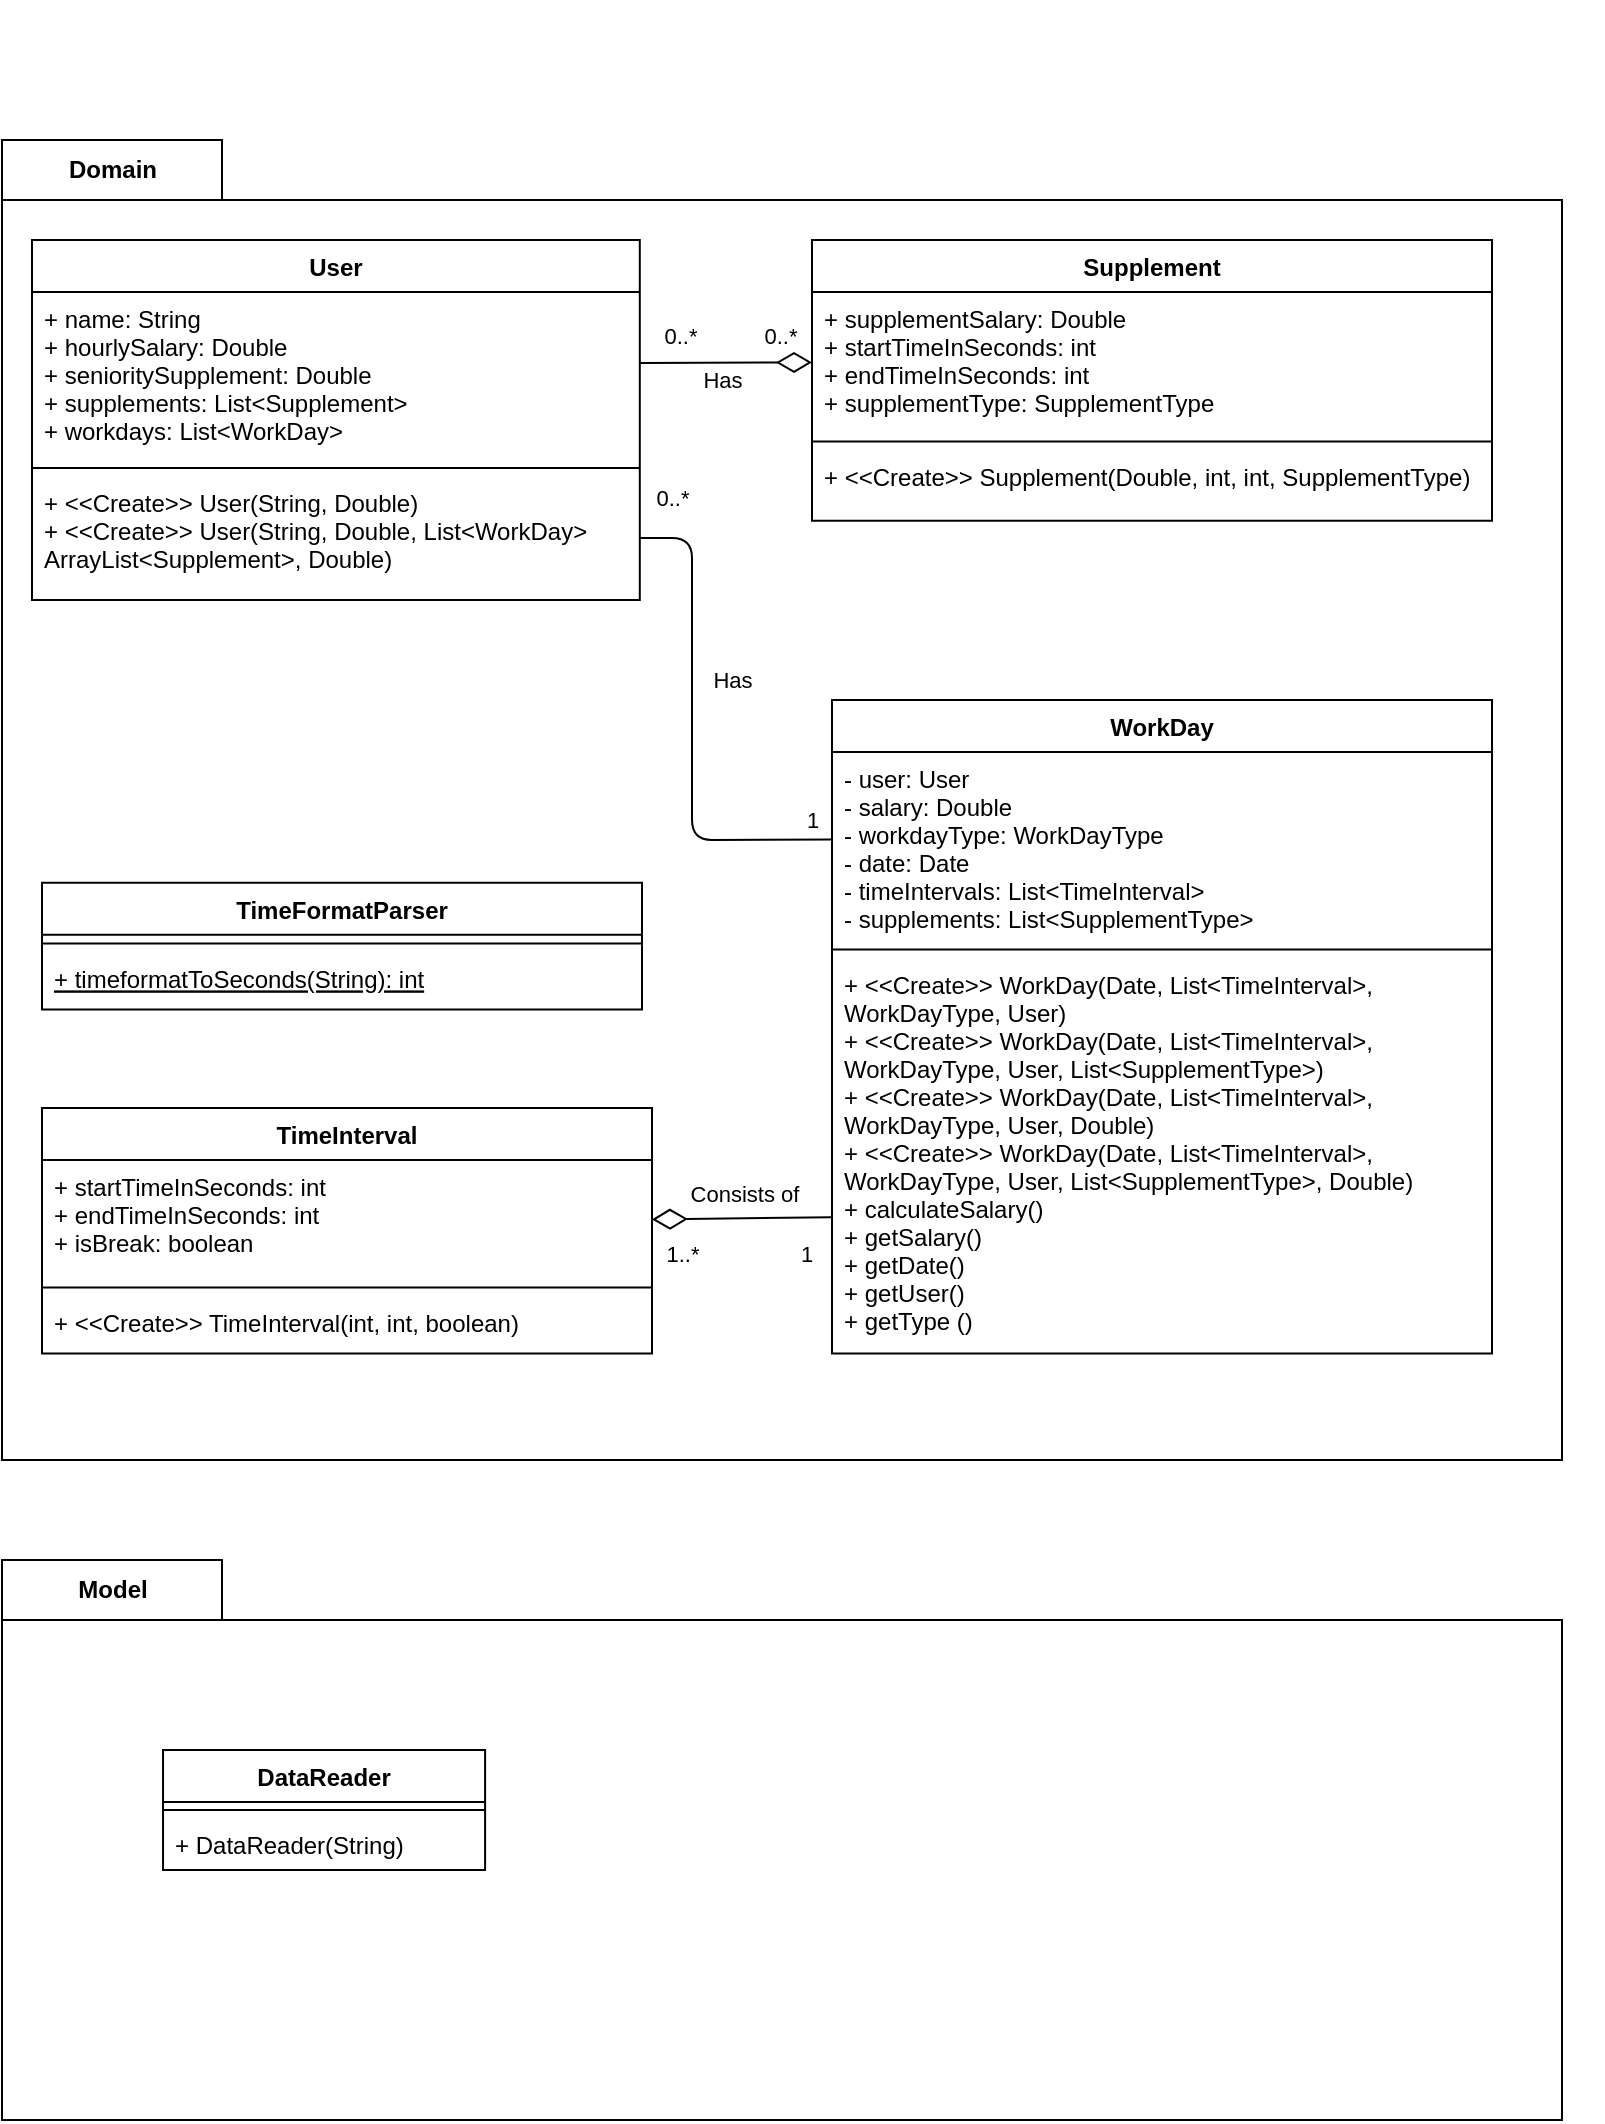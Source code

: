 <mxfile scale="1" border="10">
    <diagram id="Frq4URAc4n9S_q0fajzb" name="Page-1">
        <mxGraphModel dx="1755" dy="1127" grid="1" gridSize="10" guides="1" tooltips="1" connect="1" arrows="1" fold="1" page="1" pageScale="1" pageWidth="850" pageHeight="1100" math="0" shadow="0">
            <root>
                <mxCell id="0"/>
                <mxCell id="1" parent="0"/>
                <mxCell id="7" value="Domain" style="shape=folder;fontStyle=1;tabWidth=110;tabHeight=30;tabPosition=left;html=1;boundedLbl=1;labelInHeader=1;container=1;collapsible=0;" parent="1" vertex="1">
                    <mxGeometry x="20" y="40" width="780" height="660" as="geometry"/>
                </mxCell>
                <mxCell id="8" value="" style="html=1;strokeColor=none;resizeWidth=1;resizeHeight=1;fillColor=none;part=1;connectable=0;allowArrows=0;deletable=0;" parent="7" vertex="1">
                    <mxGeometry width="800.26" height="627" relative="1" as="geometry">
                        <mxPoint y="30" as="offset"/>
                    </mxGeometry>
                </mxCell>
                <mxCell id="38" value="0..*" style="edgeLabel;html=1;align=center;verticalAlign=middle;resizable=0;points=[];" parent="7" vertex="1" connectable="0">
                    <mxGeometry x="350.0" y="-69.998" as="geometry">
                        <mxPoint x="39" y="168" as="offset"/>
                    </mxGeometry>
                </mxCell>
                <mxCell id="50" value="Has" style="edgeLabel;html=1;align=center;verticalAlign=middle;resizable=0;points=[];" parent="7" vertex="1" connectable="0">
                    <mxGeometry x="415" y="130.002" as="geometry">
                        <mxPoint x="-50" y="140" as="offset"/>
                    </mxGeometry>
                </mxCell>
                <mxCell id="59" value="TimeFormatParser" style="swimlane;fontStyle=1;align=center;verticalAlign=top;childLayout=stackLayout;horizontal=1;startSize=26;horizontalStack=0;resizeParent=1;resizeParentMax=0;resizeLast=0;collapsible=1;marginBottom=0;" parent="7" vertex="1">
                    <mxGeometry x="20" y="371.4" width="300" height="63.4" as="geometry"/>
                </mxCell>
                <mxCell id="61" value="" style="line;strokeWidth=1;fillColor=none;align=left;verticalAlign=middle;spacingTop=-1;spacingLeft=3;spacingRight=3;rotatable=0;labelPosition=right;points=[];portConstraint=eastwest;strokeColor=inherit;" parent="59" vertex="1">
                    <mxGeometry y="26" width="300" height="8.8" as="geometry"/>
                </mxCell>
                <mxCell id="62" value="+ timeformatToSeconds(String): int" style="text;strokeColor=none;fillColor=none;align=left;verticalAlign=top;spacingLeft=4;spacingRight=4;overflow=hidden;rotatable=0;points=[[0,0.5],[1,0.5]];portConstraint=eastwest;fontStyle=4" parent="59" vertex="1">
                    <mxGeometry y="34.8" width="300" height="28.6" as="geometry"/>
                </mxCell>
                <mxCell id="69" style="edgeStyle=none;html=1;exitX=-0.001;exitY=0.655;exitDx=0;exitDy=0;entryX=1;entryY=0.5;entryDx=0;entryDy=0;exitPerimeter=0;endArrow=diamondThin;endFill=0;startSize=6;endSize=15;" parent="7" source="42" target="64" edge="1">
                    <mxGeometry relative="1" as="geometry"/>
                </mxCell>
                <mxCell id="70" value="Consists of" style="edgeLabel;html=1;align=center;verticalAlign=middle;resizable=0;points=[];" parent="69" vertex="1" connectable="0">
                    <mxGeometry x="-0.261" y="1" relative="1" as="geometry">
                        <mxPoint x="-11" y="-13" as="offset"/>
                    </mxGeometry>
                </mxCell>
                <mxCell id="71" value="1..*" style="edgeLabel;html=1;align=center;verticalAlign=middle;resizable=0;points=[];" parent="69" vertex="1" connectable="0">
                    <mxGeometry x="-0.358" relative="1" as="geometry">
                        <mxPoint x="-46" y="18" as="offset"/>
                    </mxGeometry>
                </mxCell>
                <mxCell id="72" value="1" style="edgeLabel;html=1;align=center;verticalAlign=middle;resizable=0;points=[];" parent="69" vertex="1" connectable="0">
                    <mxGeometry x="-0.298" y="-1" relative="1" as="geometry">
                        <mxPoint x="19" y="19" as="offset"/>
                    </mxGeometry>
                </mxCell>
                <mxCell id="63" value="TimeInterval" style="swimlane;fontStyle=1;align=center;verticalAlign=top;childLayout=stackLayout;horizontal=1;startSize=26;horizontalStack=0;resizeParent=1;resizeParentMax=0;resizeLast=0;collapsible=1;marginBottom=0;" parent="7" vertex="1">
                    <mxGeometry x="20" y="484.0" width="305" height="122.8" as="geometry"/>
                </mxCell>
                <mxCell id="64" value="+ startTimeInSeconds: int&#10;+ endTimeInSeconds: int&#10;+ isBreak: boolean" style="text;strokeColor=none;fillColor=none;align=left;verticalAlign=top;spacingLeft=4;spacingRight=4;overflow=hidden;rotatable=0;points=[[0,0.5],[1,0.5]];portConstraint=eastwest;" parent="63" vertex="1">
                    <mxGeometry y="26" width="305" height="59.4" as="geometry"/>
                </mxCell>
                <mxCell id="65" value="" style="line;strokeWidth=1;fillColor=none;align=left;verticalAlign=middle;spacingTop=-1;spacingLeft=3;spacingRight=3;rotatable=0;labelPosition=right;points=[];portConstraint=eastwest;strokeColor=inherit;" parent="63" vertex="1">
                    <mxGeometry y="85.4" width="305" height="8.8" as="geometry"/>
                </mxCell>
                <mxCell id="66" value="+ &lt;&lt;Create&gt;&gt; TimeInterval(int, int, boolean)" style="text;strokeColor=none;fillColor=none;align=left;verticalAlign=top;spacingLeft=4;spacingRight=4;overflow=hidden;rotatable=0;points=[[0,0.5],[1,0.5]];portConstraint=eastwest;" parent="63" vertex="1">
                    <mxGeometry y="94.2" width="305" height="28.6" as="geometry"/>
                </mxCell>
                <mxCell id="26" value="Supplement&#10;" style="swimlane;fontStyle=1;align=center;verticalAlign=top;childLayout=stackLayout;horizontal=1;startSize=26;horizontalStack=0;resizeParent=1;resizeParentMax=0;resizeLast=0;collapsible=1;marginBottom=0;" parent="7" vertex="1">
                    <mxGeometry x="405" y="50" width="340" height="140.4" as="geometry"/>
                </mxCell>
                <mxCell id="27" value="+ supplementSalary: Double&#10;+ startTimeInSeconds: int&#10;+ endTimeInSeconds: int&#10;+ supplementType: SupplementType" style="text;strokeColor=none;fillColor=none;align=left;verticalAlign=top;spacingLeft=4;spacingRight=4;overflow=hidden;rotatable=0;points=[[0,0.5],[1,0.5]];portConstraint=eastwest;" parent="26" vertex="1">
                    <mxGeometry y="26" width="340" height="70.4" as="geometry"/>
                </mxCell>
                <mxCell id="28" value="" style="line;strokeWidth=1;fillColor=none;align=left;verticalAlign=middle;spacingTop=-1;spacingLeft=3;spacingRight=3;rotatable=0;labelPosition=right;points=[];portConstraint=eastwest;strokeColor=inherit;" parent="26" vertex="1">
                    <mxGeometry y="96.4" width="340" height="8.8" as="geometry"/>
                </mxCell>
                <mxCell id="29" value="+ &lt;&lt;Create&gt;&gt; Supplement(Double, int, int, SupplementType)" style="text;strokeColor=none;fillColor=none;align=left;verticalAlign=top;spacingLeft=4;spacingRight=4;overflow=hidden;rotatable=0;points=[[0,0.5],[1,0.5]];portConstraint=eastwest;" parent="26" vertex="1">
                    <mxGeometry y="105.2" width="340" height="35.2" as="geometry"/>
                </mxCell>
                <mxCell id="130" value="0..*" style="edgeLabel;html=1;align=center;verticalAlign=middle;resizable=0;points=[];" vertex="1" connectable="0" parent="7">
                    <mxGeometry x="300.0" y="-69.998" as="geometry">
                        <mxPoint x="39" y="168" as="offset"/>
                    </mxGeometry>
                </mxCell>
                <mxCell id="39" value="WorkDay" style="swimlane;fontStyle=1;align=center;verticalAlign=top;childLayout=stackLayout;horizontal=1;startSize=26;horizontalStack=0;resizeParent=1;resizeParentMax=0;resizeLast=0;collapsible=1;marginBottom=0;" parent="7" vertex="1">
                    <mxGeometry x="415" y="280.0" width="330" height="326.8" as="geometry"/>
                </mxCell>
                <mxCell id="40" value="- user: User&#10;- salary: Double &#10;- workdayType: WorkDayType&#10;- date: Date&#10;- timeIntervals: List&lt;TimeInterval&gt;&#10;- supplements: List&lt;SupplementType&gt;" style="text;strokeColor=none;fillColor=none;align=left;verticalAlign=top;spacingLeft=4;spacingRight=4;overflow=hidden;rotatable=0;points=[[0,0.5],[1,0.5]];portConstraint=eastwest;" parent="39" vertex="1">
                    <mxGeometry y="26" width="330" height="94.4" as="geometry"/>
                </mxCell>
                <mxCell id="41" value="" style="line;strokeWidth=1;fillColor=none;align=left;verticalAlign=middle;spacingTop=-1;spacingLeft=3;spacingRight=3;rotatable=0;labelPosition=right;points=[];portConstraint=eastwest;strokeColor=inherit;" parent="39" vertex="1">
                    <mxGeometry y="120.4" width="330" height="8.8" as="geometry"/>
                </mxCell>
                <mxCell id="42" value="+ &lt;&lt;Create&gt;&gt; WorkDay(Date, List&lt;TimeInterval&gt;, &#10;WorkDayType, User)&#10;+ &lt;&lt;Create&gt;&gt; WorkDay(Date, List&lt;TimeInterval&gt;,&#10;WorkDayType, User, List&lt;SupplementType&gt;)&#10;+ &lt;&lt;Create&gt;&gt; WorkDay(Date, List&lt;TimeInterval&gt;,&#10;WorkDayType, User, Double)&#10;+ &lt;&lt;Create&gt;&gt; WorkDay(Date, List&lt;TimeInterval&gt;,&#10;WorkDayType, User, List&lt;SupplementType&gt;, Double)&#10;+ calculateSalary()&#10;+ getSalary()&#10;+ getDate()&#10;+ getUser()&#10;+ getType ()" style="text;strokeColor=none;fillColor=none;align=left;verticalAlign=top;spacingLeft=4;spacingRight=4;overflow=hidden;rotatable=0;points=[[0,0.5],[1,0.5]];portConstraint=eastwest;" parent="39" vertex="1">
                    <mxGeometry y="129.2" width="330" height="197.6" as="geometry"/>
                </mxCell>
                <mxCell id="81" value="Has" style="edgeStyle=none;html=1;fontColor=default;endArrow=diamondThin;endFill=0;endSize=15;strokeWidth=1;entryX=0;entryY=0.5;entryDx=0;entryDy=0;exitX=1.001;exitY=0.422;exitDx=0;exitDy=0;exitPerimeter=0;" edge="1" parent="1" source="31" target="27">
                    <mxGeometry x="-0.05" y="-9" relative="1" as="geometry">
                        <mxPoint x="340" y="150" as="sourcePoint"/>
                        <mxPoint x="420" y="180" as="targetPoint"/>
                        <mxPoint as="offset"/>
                    </mxGeometry>
                </mxCell>
                <mxCell id="30" value="User" style="swimlane;fontStyle=1;align=center;verticalAlign=top;childLayout=stackLayout;horizontal=1;startSize=26;horizontalStack=0;resizeParent=1;resizeParentMax=0;resizeLast=0;collapsible=1;marginBottom=0;" parent="1" vertex="1">
                    <mxGeometry x="35" y="90" width="303.9" height="180" as="geometry"/>
                </mxCell>
                <mxCell id="31" value="+ name: String&#10;+ hourlySalary: Double&#10;+ senioritySupplement: Double&#10;+ supplements: List&lt;Supplement&gt;&#10;+ workdays: List&lt;WorkDay&gt;" style="text;strokeColor=none;fillColor=none;align=left;verticalAlign=top;spacingLeft=4;spacingRight=4;overflow=hidden;rotatable=0;points=[[0,0.5],[1,0.5]];portConstraint=eastwest;" parent="30" vertex="1">
                    <mxGeometry y="26" width="303.9" height="84" as="geometry"/>
                </mxCell>
                <mxCell id="32" value="" style="line;strokeWidth=1;fillColor=none;align=left;verticalAlign=middle;spacingTop=-1;spacingLeft=3;spacingRight=3;rotatable=0;labelPosition=right;points=[];portConstraint=eastwest;strokeColor=inherit;" parent="30" vertex="1">
                    <mxGeometry y="110" width="303.9" height="8" as="geometry"/>
                </mxCell>
                <mxCell id="33" value="+ &lt;&lt;Create&gt;&gt; User(String, Double)&#10;+ &lt;&lt;Create&gt;&gt; User(String, Double, List&lt;WorkDay&gt;&#10;ArrayList&lt;Supplement&gt;, Double)" style="text;strokeColor=none;fillColor=none;align=left;verticalAlign=top;spacingLeft=4;spacingRight=4;overflow=hidden;rotatable=0;points=[[0,0.5],[1,0.5]];portConstraint=eastwest;" parent="30" vertex="1">
                    <mxGeometry y="118" width="303.9" height="62" as="geometry"/>
                </mxCell>
                <mxCell id="43" style="edgeStyle=none;html=1;entryX=0.001;entryY=0.464;entryDx=0;entryDy=0;strokeWidth=1;endArrow=none;endFill=0;endSize=13;exitX=1;exitY=0.5;exitDx=0;exitDy=0;entryPerimeter=0;" parent="1" source="33" target="40" edge="1">
                    <mxGeometry relative="1" as="geometry">
                        <Array as="points">
                            <mxPoint x="365" y="239"/>
                            <mxPoint x="365" y="390"/>
                        </Array>
                    </mxGeometry>
                </mxCell>
                <mxCell id="46" value="0..*" style="edgeLabel;html=1;align=center;verticalAlign=middle;resizable=0;points=[];" parent="43" vertex="1" connectable="0">
                    <mxGeometry x="-0.539" y="-2" relative="1" as="geometry">
                        <mxPoint x="-8" y="-51" as="offset"/>
                    </mxGeometry>
                </mxCell>
                <mxCell id="48" value="1" style="edgeLabel;html=1;align=center;verticalAlign=middle;resizable=0;points=[];" parent="43" vertex="1" connectable="0">
                    <mxGeometry x="-0.155" y="2" relative="1" as="geometry">
                        <mxPoint x="58" y="62" as="offset"/>
                    </mxGeometry>
                </mxCell>
                <mxCell id="53" value="Model" style="shape=folder;fontStyle=1;tabWidth=110;tabHeight=30;tabPosition=left;html=1;boundedLbl=1;labelInHeader=1;container=1;collapsible=0;" parent="1" vertex="1">
                    <mxGeometry x="20" y="750" width="780" height="280" as="geometry"/>
                </mxCell>
                <mxCell id="54" value="" style="html=1;strokeColor=none;resizeWidth=1;resizeHeight=1;fillColor=none;part=1;connectable=0;allowArrows=0;deletable=0;" parent="53" vertex="1">
                    <mxGeometry width="780.0" height="196" relative="1" as="geometry">
                        <mxPoint y="30" as="offset"/>
                    </mxGeometry>
                </mxCell>
                <mxCell id="55" value="DataReader" style="swimlane;fontStyle=1;align=center;verticalAlign=top;childLayout=stackLayout;horizontal=1;startSize=26;horizontalStack=0;resizeParent=1;resizeParentMax=0;resizeLast=0;collapsible=1;marginBottom=0;" parent="53" vertex="1">
                    <mxGeometry x="80.516" y="95" width="161.032" height="60" as="geometry"/>
                </mxCell>
                <mxCell id="57" value="" style="line;strokeWidth=1;fillColor=none;align=left;verticalAlign=middle;spacingTop=-1;spacingLeft=3;spacingRight=3;rotatable=0;labelPosition=right;points=[];portConstraint=eastwest;strokeColor=inherit;" parent="55" vertex="1">
                    <mxGeometry y="26" width="161.032" height="8" as="geometry"/>
                </mxCell>
                <mxCell id="58" value="+ DataReader(String)" style="text;strokeColor=none;fillColor=none;align=left;verticalAlign=top;spacingLeft=4;spacingRight=4;overflow=hidden;rotatable=0;points=[[0,0.5],[1,0.5]];portConstraint=eastwest;" parent="55" vertex="1">
                    <mxGeometry y="34" width="161.032" height="26" as="geometry"/>
                </mxCell>
            </root>
        </mxGraphModel>
    </diagram>
</mxfile>